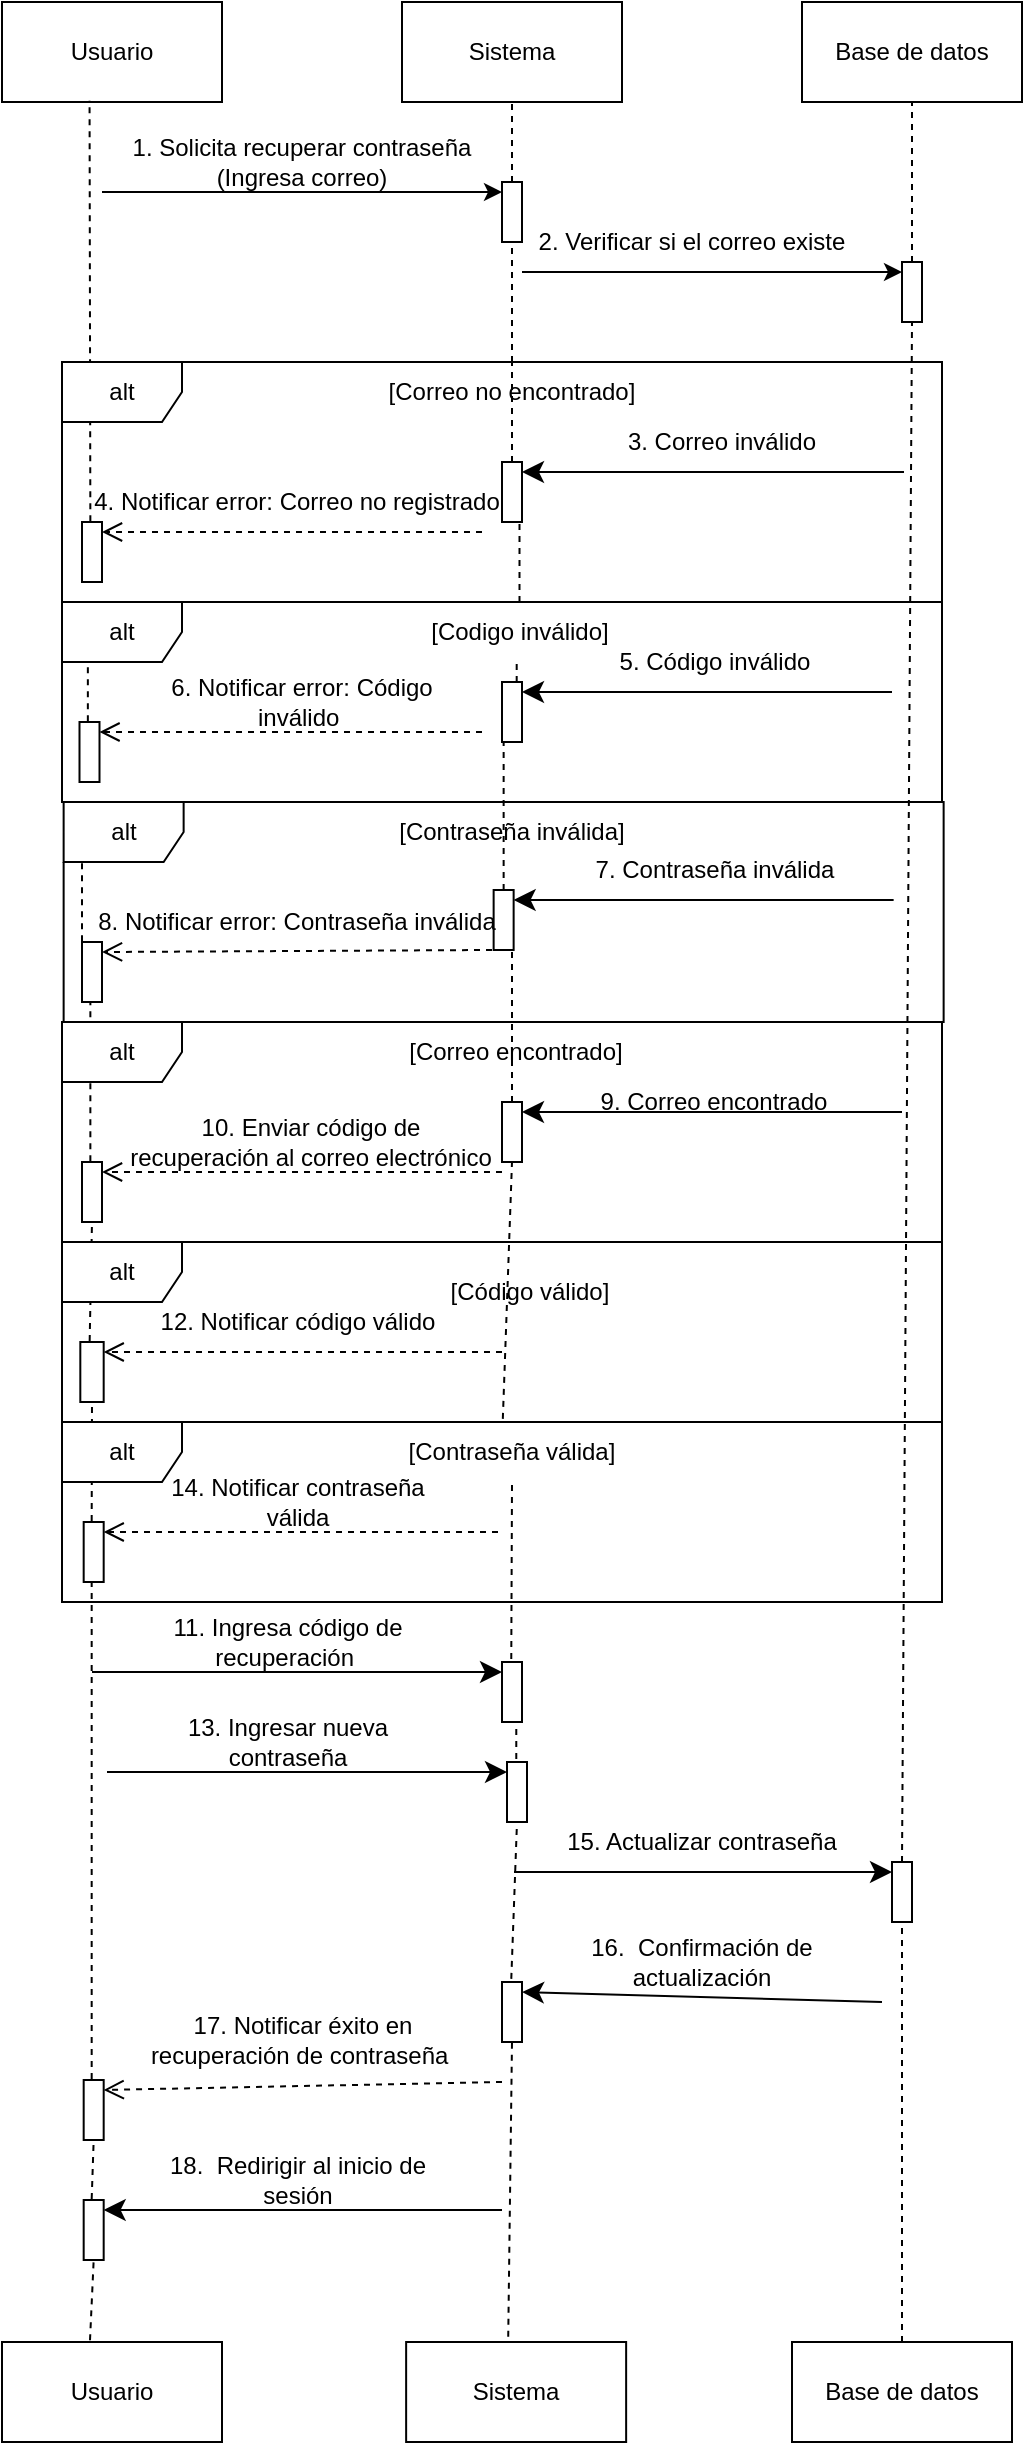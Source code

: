 <mxfile version="27.1.6">
  <diagram name="Página-1" id="OcRsBCyJ4RAOm9oBPGLt">
    <mxGraphModel grid="1" page="1" gridSize="10" guides="1" tooltips="1" connect="1" arrows="1" fold="1" pageScale="1" pageWidth="827" pageHeight="1169" math="0" shadow="0">
      <root>
        <mxCell id="0" />
        <mxCell id="1" parent="0" />
        <mxCell id="udAvds8ITWhMHK1Lh6hx-1" value="Usuario" style="html=1;whiteSpace=wrap;" vertex="1" parent="1">
          <mxGeometry x="40" y="40" width="110" height="50" as="geometry" />
        </mxCell>
        <mxCell id="udAvds8ITWhMHK1Lh6hx-2" value="Sistema&lt;span style=&quot;color: rgba(0, 0, 0, 0); font-family: monospace; font-size: 0px; text-align: start; text-wrap-mode: nowrap;&quot;&gt;%3CmxGraphModel%3E%3Croot%3E%3CmxCell%20id%3D%220%22%2F%3E%3CmxCell%20id%3D%221%22%20parent%3D%220%22%2F%3E%3CmxCell%20id%3D%222%22%20value%3D%22Usuario%22%20style%3D%22html%3D1%3BwhiteSpace%3Dwrap%3B%22%20vertex%3D%221%22%20parent%3D%221%22%3E%3CmxGeometry%20x%3D%2270%22%20y%3D%2240%22%20width%3D%22110%22%20height%3D%2250%22%20as%3D%22geometry%22%2F%3E%3C%2FmxCell%3E%3C%2Froot%3E%3C%2FmxGraphModel%3E&lt;/span&gt;" style="html=1;whiteSpace=wrap;" vertex="1" parent="1">
          <mxGeometry x="240" y="40" width="110" height="50" as="geometry" />
        </mxCell>
        <mxCell id="udAvds8ITWhMHK1Lh6hx-3" value="Base de datos" style="html=1;whiteSpace=wrap;" vertex="1" parent="1">
          <mxGeometry x="440" y="40" width="110" height="50" as="geometry" />
        </mxCell>
        <mxCell id="udAvds8ITWhMHK1Lh6hx-4" value="Usuario" style="html=1;whiteSpace=wrap;" vertex="1" parent="1">
          <mxGeometry x="40" y="1210" width="110" height="50" as="geometry" />
        </mxCell>
        <mxCell id="udAvds8ITWhMHK1Lh6hx-5" value="Sistema&lt;span style=&quot;color: rgba(0, 0, 0, 0); font-family: monospace; font-size: 0px; text-align: start; text-wrap-mode: nowrap;&quot;&gt;%3CmxGraphModel%3E%3Croot%3E%3CmxCell%20id%3D%220%22%2F%3E%3CmxCell%20id%3D%221%22%20parent%3D%220%22%2F%3E%3CmxCell%20id%3D%222%22%20value%3D%22Usuario%22%20style%3D%22html%3D1%3BwhiteSpace%3Dwrap%3B%22%20vertex%3D%221%22%20parent%3D%221%22%3E%3CmxGeometry%20x%3D%2270%22%20y%3D%2240%22%20width%3D%22110%22%20height%3D%2250%22%20as%3D%22geometry%22%2F%3E%3C%2FmxCell%3E%3C%2Froot%3E%3C%2FmxGraphModel%3E&lt;/span&gt;" style="html=1;whiteSpace=wrap;" vertex="1" parent="1">
          <mxGeometry x="242.07" y="1210" width="110" height="50" as="geometry" />
        </mxCell>
        <mxCell id="udAvds8ITWhMHK1Lh6hx-6" value="Base de datos" style="html=1;whiteSpace=wrap;" vertex="1" parent="1">
          <mxGeometry x="435" y="1210" width="110" height="50" as="geometry" />
        </mxCell>
        <mxCell id="udAvds8ITWhMHK1Lh6hx-7" value="" style="endArrow=none;dashed=1;html=1;rounded=0;entryX=0.398;entryY=0.987;entryDx=0;entryDy=0;exitX=0.418;exitY=-0.012;exitDx=0;exitDy=0;exitPerimeter=0;entryPerimeter=0;" edge="1" parent="1" source="udAvds8ITWhMHK1Lh6hx-20" target="udAvds8ITWhMHK1Lh6hx-1">
          <mxGeometry width="50" height="50" relative="1" as="geometry">
            <mxPoint x="94.53" y="299.97" as="sourcePoint" />
            <mxPoint x="90" y="90" as="targetPoint" />
          </mxGeometry>
        </mxCell>
        <mxCell id="udAvds8ITWhMHK1Lh6hx-8" value="" style="endArrow=none;dashed=1;html=1;rounded=0;entryX=0.5;entryY=1;entryDx=0;entryDy=0;exitX=0.5;exitY=0;exitDx=0;exitDy=0;" edge="1" parent="1" source="udAvds8ITWhMHK1Lh6hx-15" target="udAvds8ITWhMHK1Lh6hx-3">
          <mxGeometry width="50" height="50" relative="1" as="geometry">
            <mxPoint x="310" y="450" as="sourcePoint" />
            <mxPoint x="310" y="110" as="targetPoint" />
          </mxGeometry>
        </mxCell>
        <mxCell id="udAvds8ITWhMHK1Lh6hx-9" value="" style="endArrow=none;dashed=1;html=1;rounded=0;entryX=0.5;entryY=1;entryDx=0;entryDy=0;exitX=0.5;exitY=0;exitDx=0;exitDy=0;" edge="1" parent="1" source="udAvds8ITWhMHK1Lh6hx-11" target="udAvds8ITWhMHK1Lh6hx-2">
          <mxGeometry width="50" height="50" relative="1" as="geometry">
            <mxPoint x="270" y="320" as="sourcePoint" />
            <mxPoint x="320" y="270" as="targetPoint" />
          </mxGeometry>
        </mxCell>
        <mxCell id="udAvds8ITWhMHK1Lh6hx-10" value="" style="endArrow=none;dashed=1;html=1;rounded=0;entryX=0.5;entryY=1;entryDx=0;entryDy=0;exitX=0.5;exitY=0;exitDx=0;exitDy=0;" edge="1" parent="1" source="udAvds8ITWhMHK1Lh6hx-30" target="udAvds8ITWhMHK1Lh6hx-11">
          <mxGeometry width="50" height="50" relative="1" as="geometry">
            <mxPoint x="295.0" y="360" as="sourcePoint" />
            <mxPoint x="295" y="90" as="targetPoint" />
          </mxGeometry>
        </mxCell>
        <mxCell id="udAvds8ITWhMHK1Lh6hx-11" value="" style="html=1;points=[[0,0,0,0,5],[0,1,0,0,-5],[1,0,0,0,5],[1,1,0,0,-5]];perimeter=orthogonalPerimeter;outlineConnect=0;targetShapes=umlLifeline;portConstraint=eastwest;newEdgeStyle={&quot;curved&quot;:0,&quot;rounded&quot;:0};" vertex="1" parent="1">
          <mxGeometry x="290" y="130" width="10" height="30" as="geometry" />
        </mxCell>
        <mxCell id="udAvds8ITWhMHK1Lh6hx-12" value="" style="endArrow=classic;html=1;rounded=0;entryX=0;entryY=0;entryDx=0;entryDy=5;entryPerimeter=0;" edge="1" parent="1" target="udAvds8ITWhMHK1Lh6hx-11">
          <mxGeometry width="50" height="50" relative="1" as="geometry">
            <mxPoint x="90" y="135" as="sourcePoint" />
            <mxPoint x="200" y="110" as="targetPoint" />
          </mxGeometry>
        </mxCell>
        <mxCell id="udAvds8ITWhMHK1Lh6hx-13" value="1. Solicita recuperar contraseña (Ingresa correo)" style="text;html=1;align=center;verticalAlign=middle;whiteSpace=wrap;rounded=0;" vertex="1" parent="1">
          <mxGeometry x="90" y="110" width="200" height="20" as="geometry" />
        </mxCell>
        <mxCell id="udAvds8ITWhMHK1Lh6hx-14" value="" style="endArrow=none;dashed=1;html=1;rounded=0;exitX=0.5;exitY=0;exitDx=0;exitDy=0;" edge="1" parent="1" source="udAvds8ITWhMHK1Lh6hx-40">
          <mxGeometry width="50" height="50" relative="1" as="geometry">
            <mxPoint x="490" y="630" as="sourcePoint" />
            <mxPoint x="495" y="200" as="targetPoint" />
          </mxGeometry>
        </mxCell>
        <mxCell id="udAvds8ITWhMHK1Lh6hx-15" value="" style="html=1;points=[[0,0,0,0,5],[0,1,0,0,-5],[1,0,0,0,5],[1,1,0,0,-5]];perimeter=orthogonalPerimeter;outlineConnect=0;targetShapes=umlLifeline;portConstraint=eastwest;newEdgeStyle={&quot;curved&quot;:0,&quot;rounded&quot;:0};" vertex="1" parent="1">
          <mxGeometry x="490" y="170" width="10" height="30" as="geometry" />
        </mxCell>
        <mxCell id="udAvds8ITWhMHK1Lh6hx-16" value="" style="endArrow=classic;html=1;rounded=0;entryX=0;entryY=0;entryDx=0;entryDy=5;entryPerimeter=0;" edge="1" parent="1" target="udAvds8ITWhMHK1Lh6hx-15">
          <mxGeometry width="50" height="50" relative="1" as="geometry">
            <mxPoint x="300" y="175" as="sourcePoint" />
            <mxPoint x="440" y="130" as="targetPoint" />
          </mxGeometry>
        </mxCell>
        <mxCell id="udAvds8ITWhMHK1Lh6hx-17" value="2. Verificar si el correo existe" style="text;html=1;align=center;verticalAlign=middle;whiteSpace=wrap;rounded=0;" vertex="1" parent="1">
          <mxGeometry x="300" y="150" width="170" height="20" as="geometry" />
        </mxCell>
        <mxCell id="udAvds8ITWhMHK1Lh6hx-18" value="alt" style="shape=umlFrame;whiteSpace=wrap;html=1;pointerEvents=0;" vertex="1" parent="1">
          <mxGeometry x="70" y="220" width="440" height="120" as="geometry" />
        </mxCell>
        <mxCell id="udAvds8ITWhMHK1Lh6hx-19" value="4. Notificar error: Correo no registrado" style="text;html=1;align=center;verticalAlign=middle;whiteSpace=wrap;rounded=0;" vertex="1" parent="1">
          <mxGeometry x="85" y="280" width="205" height="20" as="geometry" />
        </mxCell>
        <mxCell id="udAvds8ITWhMHK1Lh6hx-20" value="" style="html=1;points=[[0,0,0,0,5],[0,1,0,0,-5],[1,0,0,0,5],[1,1,0,0,-5]];perimeter=orthogonalPerimeter;outlineConnect=0;targetShapes=umlLifeline;portConstraint=eastwest;newEdgeStyle={&quot;curved&quot;:0,&quot;rounded&quot;:0};" vertex="1" parent="1">
          <mxGeometry x="80" y="300" width="10" height="30" as="geometry" />
        </mxCell>
        <mxCell id="udAvds8ITWhMHK1Lh6hx-21" value="" style="endArrow=classic;html=1;rounded=0;fontSize=12;startSize=8;endSize=8;curved=1;entryX=1;entryY=0;entryDx=0;entryDy=5;entryPerimeter=0;" edge="1" parent="1" target="udAvds8ITWhMHK1Lh6hx-29">
          <mxGeometry width="50" height="50" relative="1" as="geometry">
            <mxPoint x="490" y="595" as="sourcePoint" />
            <mxPoint x="300" y="574" as="targetPoint" />
          </mxGeometry>
        </mxCell>
        <mxCell id="udAvds8ITWhMHK1Lh6hx-23" value="9. Correo encontrado" style="text;html=1;align=center;verticalAlign=middle;whiteSpace=wrap;rounded=0;" vertex="1" parent="1">
          <mxGeometry x="321.25" y="580" width="150" height="20" as="geometry" />
        </mxCell>
        <mxCell id="udAvds8ITWhMHK1Lh6hx-24" value="" style="endArrow=none;dashed=1;html=1;rounded=0;entryX=0.5;entryY=1;entryDx=0;entryDy=0;exitX=0.4;exitY=-0.017;exitDx=0;exitDy=0;exitPerimeter=0;" edge="1" parent="1" source="udAvds8ITWhMHK1Lh6hx-52" target="udAvds8ITWhMHK1Lh6hx-25">
          <mxGeometry width="50" height="50" relative="1" as="geometry">
            <mxPoint x="77.25" y="1075.54" as="sourcePoint" />
            <mxPoint x="76.25" y="856.54" as="targetPoint" />
          </mxGeometry>
        </mxCell>
        <mxCell id="udAvds8ITWhMHK1Lh6hx-25" value="" style="html=1;points=[[0,0,0,0,5],[0,1,0,0,-5],[1,0,0,0,5],[1,1,0,0,-5]];perimeter=orthogonalPerimeter;outlineConnect=0;targetShapes=umlLifeline;portConstraint=eastwest;newEdgeStyle={&quot;curved&quot;:0,&quot;rounded&quot;:0};" vertex="1" parent="1">
          <mxGeometry x="80" y="620" width="10" height="30" as="geometry" />
        </mxCell>
        <mxCell id="udAvds8ITWhMHK1Lh6hx-26" value="" style="endArrow=none;dashed=1;html=1;rounded=0;exitX=0.5;exitY=0;exitDx=0;exitDy=0;entryX=0.5;entryY=0;entryDx=0;entryDy=0;" edge="1" parent="1" source="udAvds8ITWhMHK1Lh6hx-58" target="udAvds8ITWhMHK1Lh6hx-30">
          <mxGeometry width="50" height="50" relative="1" as="geometry">
            <mxPoint x="291.25" y="657" as="sourcePoint" />
            <mxPoint x="290" y="310" as="targetPoint" />
            <Array as="points" />
          </mxGeometry>
        </mxCell>
        <mxCell id="udAvds8ITWhMHK1Lh6hx-27" value="" style="endArrow=none;dashed=1;html=1;rounded=0;exitX=0.418;exitY=-0.012;exitDx=0;exitDy=0;exitPerimeter=0;" edge="1" parent="1" source="udAvds8ITWhMHK1Lh6hx-64">
          <mxGeometry width="50" height="50" relative="1" as="geometry">
            <mxPoint x="85.25" y="700" as="sourcePoint" />
            <mxPoint x="82.93" y="360" as="targetPoint" />
          </mxGeometry>
        </mxCell>
        <mxCell id="udAvds8ITWhMHK1Lh6hx-28" value="" style="endArrow=none;dashed=1;html=1;rounded=0;entryX=0.5;entryY=1;entryDx=0;entryDy=0;exitX=0.464;exitY=-0.052;exitDx=0;exitDy=0;exitPerimeter=0;" edge="1" parent="1" source="udAvds8ITWhMHK1Lh6hx-87" target="udAvds8ITWhMHK1Lh6hx-29">
          <mxGeometry width="50" height="50" relative="1" as="geometry">
            <mxPoint x="296.25" y="1077" as="sourcePoint" />
            <mxPoint x="296.25" y="810" as="targetPoint" />
          </mxGeometry>
        </mxCell>
        <mxCell id="udAvds8ITWhMHK1Lh6hx-29" value="" style="html=1;points=[[0,0,0,0,5],[0,1,0,0,-5],[1,0,0,0,5],[1,1,0,0,-5]];perimeter=orthogonalPerimeter;outlineConnect=0;targetShapes=umlLifeline;portConstraint=eastwest;newEdgeStyle={&quot;curved&quot;:0,&quot;rounded&quot;:0};" vertex="1" parent="1">
          <mxGeometry x="290" y="590" width="10" height="30" as="geometry" />
        </mxCell>
        <mxCell id="udAvds8ITWhMHK1Lh6hx-30" value="[Correo no encontrado]" style="text;html=1;align=center;verticalAlign=middle;whiteSpace=wrap;rounded=0;" vertex="1" parent="1">
          <mxGeometry x="231.25" y="220" width="127.5" height="30" as="geometry" />
        </mxCell>
        <mxCell id="udAvds8ITWhMHK1Lh6hx-31" value="10. Enviar código de recuperación al correo electrónico" style="text;html=1;align=center;verticalAlign=middle;whiteSpace=wrap;rounded=0;" vertex="1" parent="1">
          <mxGeometry x="102.5" y="600" width="182.5" height="20" as="geometry" />
        </mxCell>
        <mxCell id="udAvds8ITWhMHK1Lh6hx-32" value="" style="endArrow=none;dashed=1;html=1;rounded=0;exitX=0.464;exitY=-0.052;exitDx=0;exitDy=0;exitPerimeter=0;" edge="1" parent="1" source="udAvds8ITWhMHK1Lh6hx-38" target="udAvds8ITWhMHK1Lh6hx-33">
          <mxGeometry width="50" height="50" relative="1" as="geometry">
            <mxPoint x="298.5" y="1147" as="sourcePoint" />
            <mxPoint x="297.5" y="970" as="targetPoint" />
          </mxGeometry>
        </mxCell>
        <mxCell id="udAvds8ITWhMHK1Lh6hx-33" value="" style="html=1;points=[[0,0,0,0,5],[0,1,0,0,-5],[1,0,0,0,5],[1,1,0,0,-5]];perimeter=orthogonalPerimeter;outlineConnect=0;targetShapes=umlLifeline;portConstraint=eastwest;newEdgeStyle={&quot;curved&quot;:0,&quot;rounded&quot;:0};" vertex="1" parent="1">
          <mxGeometry x="290" y="870" width="10" height="30" as="geometry" />
        </mxCell>
        <mxCell id="udAvds8ITWhMHK1Lh6hx-34" value="" style="endArrow=classic;html=1;rounded=0;fontSize=12;startSize=8;endSize=8;curved=1;entryX=0;entryY=0;entryDx=0;entryDy=5;entryPerimeter=0;" edge="1" parent="1" target="udAvds8ITWhMHK1Lh6hx-33">
          <mxGeometry width="50" height="50" relative="1" as="geometry">
            <mxPoint x="85" y="875" as="sourcePoint" />
            <mxPoint x="85" y="880" as="targetPoint" />
          </mxGeometry>
        </mxCell>
        <mxCell id="udAvds8ITWhMHK1Lh6hx-35" value="11. Ingresa código de recuperación&amp;nbsp;" style="text;html=1;align=center;verticalAlign=middle;whiteSpace=wrap;rounded=0;" vertex="1" parent="1">
          <mxGeometry x="107.5" y="850" width="150" height="20" as="geometry" />
        </mxCell>
        <mxCell id="udAvds8ITWhMHK1Lh6hx-36" value="13. Ingresar nueva contraseña" style="text;html=1;align=center;verticalAlign=middle;whiteSpace=wrap;rounded=0;" vertex="1" parent="1">
          <mxGeometry x="107.5" y="900" width="150" height="20" as="geometry" />
        </mxCell>
        <mxCell id="udAvds8ITWhMHK1Lh6hx-37" value="" style="endArrow=none;dashed=1;html=1;rounded=0;entryX=0.5;entryY=1;entryDx=0;entryDy=0;exitX=0.464;exitY=-0.052;exitDx=0;exitDy=0;exitPerimeter=0;" edge="1" parent="1" source="udAvds8ITWhMHK1Lh6hx-44" target="udAvds8ITWhMHK1Lh6hx-38">
          <mxGeometry width="50" height="50" relative="1" as="geometry">
            <mxPoint x="296" y="1217" as="sourcePoint" />
            <mxPoint x="295" y="1040" as="targetPoint" />
          </mxGeometry>
        </mxCell>
        <mxCell id="udAvds8ITWhMHK1Lh6hx-38" value="" style="html=1;points=[[0,0,0,0,5],[0,1,0,0,-5],[1,0,0,0,5],[1,1,0,0,-5]];perimeter=orthogonalPerimeter;outlineConnect=0;targetShapes=umlLifeline;portConstraint=eastwest;newEdgeStyle={&quot;curved&quot;:0,&quot;rounded&quot;:0};" vertex="1" parent="1">
          <mxGeometry x="292.5" y="920" width="10" height="30" as="geometry" />
        </mxCell>
        <mxCell id="udAvds8ITWhMHK1Lh6hx-39" value="" style="endArrow=none;dashed=1;html=1;rounded=0;exitX=0.5;exitY=0;exitDx=0;exitDy=0;" edge="1" parent="1" source="udAvds8ITWhMHK1Lh6hx-6" target="udAvds8ITWhMHK1Lh6hx-40">
          <mxGeometry width="50" height="50" relative="1" as="geometry">
            <mxPoint x="490" y="1160" as="sourcePoint" />
            <mxPoint x="490" y="690" as="targetPoint" />
          </mxGeometry>
        </mxCell>
        <mxCell id="udAvds8ITWhMHK1Lh6hx-40" value="" style="html=1;points=[[0,0,0,0,5],[0,1,0,0,-5],[1,0,0,0,5],[1,1,0,0,-5]];perimeter=orthogonalPerimeter;outlineConnect=0;targetShapes=umlLifeline;portConstraint=eastwest;newEdgeStyle={&quot;curved&quot;:0,&quot;rounded&quot;:0};" vertex="1" parent="1">
          <mxGeometry x="485" y="970" width="10" height="30" as="geometry" />
        </mxCell>
        <mxCell id="udAvds8ITWhMHK1Lh6hx-41" value="" style="endArrow=classic;html=1;rounded=0;fontSize=12;startSize=8;endSize=8;curved=1;entryX=0;entryY=0;entryDx=0;entryDy=5;entryPerimeter=0;" edge="1" parent="1" target="udAvds8ITWhMHK1Lh6hx-40">
          <mxGeometry width="50" height="50" relative="1" as="geometry">
            <mxPoint x="296" y="975" as="sourcePoint" />
            <mxPoint x="485" y="990" as="targetPoint" />
          </mxGeometry>
        </mxCell>
        <mxCell id="udAvds8ITWhMHK1Lh6hx-42" value="15. Actualizar contraseña" style="text;html=1;align=center;verticalAlign=middle;whiteSpace=wrap;rounded=0;" vertex="1" parent="1">
          <mxGeometry x="315" y="950" width="150" height="20" as="geometry" />
        </mxCell>
        <mxCell id="udAvds8ITWhMHK1Lh6hx-43" value="" style="endArrow=none;dashed=1;html=1;rounded=0;entryX=0.5;entryY=1;entryDx=0;entryDy=0;exitX=0.464;exitY=-0.052;exitDx=0;exitDy=0;exitPerimeter=0;" edge="1" parent="1" source="udAvds8ITWhMHK1Lh6hx-5" target="udAvds8ITWhMHK1Lh6hx-44">
          <mxGeometry width="50" height="50" relative="1" as="geometry">
            <mxPoint x="291" y="1157" as="sourcePoint" />
            <mxPoint x="290" y="1030" as="targetPoint" />
          </mxGeometry>
        </mxCell>
        <mxCell id="udAvds8ITWhMHK1Lh6hx-44" value="" style="html=1;points=[[0,0,0,0,5],[0,1,0,0,-5],[1,0,0,0,5],[1,1,0,0,-5]];perimeter=orthogonalPerimeter;outlineConnect=0;targetShapes=umlLifeline;portConstraint=eastwest;newEdgeStyle={&quot;curved&quot;:0,&quot;rounded&quot;:0};" vertex="1" parent="1">
          <mxGeometry x="290" y="1030" width="10" height="30" as="geometry" />
        </mxCell>
        <mxCell id="udAvds8ITWhMHK1Lh6hx-45" value="" style="endArrow=classic;html=1;rounded=0;fontSize=12;startSize=8;endSize=8;entryX=1;entryY=0;entryDx=0;entryDy=5;entryPerimeter=0;" edge="1" parent="1" target="udAvds8ITWhMHK1Lh6hx-44">
          <mxGeometry width="50" height="50" relative="1" as="geometry">
            <mxPoint x="480" y="1040" as="sourcePoint" />
            <mxPoint x="300" y="1040" as="targetPoint" />
          </mxGeometry>
        </mxCell>
        <mxCell id="udAvds8ITWhMHK1Lh6hx-46" value="16.&amp;nbsp; Confirmación de actualización" style="text;html=1;align=center;verticalAlign=middle;whiteSpace=wrap;rounded=0;" vertex="1" parent="1">
          <mxGeometry x="315" y="1010" width="150" height="20" as="geometry" />
        </mxCell>
        <mxCell id="udAvds8ITWhMHK1Lh6hx-47" value="" style="endArrow=none;dashed=1;html=1;rounded=0;entryX=0.5;entryY=1;entryDx=0;entryDy=0;exitX=0.4;exitY=-0.017;exitDx=0;exitDy=0;exitPerimeter=0;" edge="1" parent="1" source="udAvds8ITWhMHK1Lh6hx-90" target="udAvds8ITWhMHK1Lh6hx-48">
          <mxGeometry width="50" height="50" relative="1" as="geometry">
            <mxPoint x="82" y="1228" as="sourcePoint" />
            <mxPoint x="80" y="969" as="targetPoint" />
          </mxGeometry>
        </mxCell>
        <mxCell id="udAvds8ITWhMHK1Lh6hx-48" value="" style="html=1;points=[[0,0,0,0,5],[0,1,0,0,-5],[1,0,0,0,5],[1,1,0,0,-5]];perimeter=orthogonalPerimeter;outlineConnect=0;targetShapes=umlLifeline;portConstraint=eastwest;newEdgeStyle={&quot;curved&quot;:0,&quot;rounded&quot;:0};" vertex="1" parent="1">
          <mxGeometry x="80.84" y="1079" width="10" height="30" as="geometry" />
        </mxCell>
        <mxCell id="udAvds8ITWhMHK1Lh6hx-49" value="17. Notificar éxito en recuperación de contraseña&amp;nbsp;" style="text;html=1;align=center;verticalAlign=middle;whiteSpace=wrap;rounded=0;" vertex="1" parent="1">
          <mxGeometry x="107.5" y="1049" width="165" height="20" as="geometry" />
        </mxCell>
        <mxCell id="udAvds8ITWhMHK1Lh6hx-50" value="12. Notificar código válido" style="text;html=1;align=center;verticalAlign=middle;whiteSpace=wrap;rounded=0;" vertex="1" parent="1">
          <mxGeometry x="113.32" y="690" width="150" height="20" as="geometry" />
        </mxCell>
        <mxCell id="udAvds8ITWhMHK1Lh6hx-51" value="" style="endArrow=none;dashed=1;html=1;rounded=0;entryX=0.5;entryY=1;entryDx=0;entryDy=0;exitX=0.4;exitY=-0.017;exitDx=0;exitDy=0;exitPerimeter=0;" edge="1" parent="1" source="udAvds8ITWhMHK1Lh6hx-55" target="udAvds8ITWhMHK1Lh6hx-52">
          <mxGeometry width="50" height="50" relative="1" as="geometry">
            <mxPoint x="77.32" y="1129" as="sourcePoint" />
            <mxPoint x="78.32" y="830" as="targetPoint" />
            <Array as="points" />
          </mxGeometry>
        </mxCell>
        <mxCell id="udAvds8ITWhMHK1Lh6hx-52" value="" style="html=1;points=[[0,0,0,0,5],[0,1,0,0,-5],[1,0,0,0,5],[1,1,0,0,-5]];perimeter=orthogonalPerimeter;outlineConnect=0;targetShapes=umlLifeline;portConstraint=eastwest;newEdgeStyle={&quot;curved&quot;:0,&quot;rounded&quot;:0};" vertex="1" parent="1">
          <mxGeometry x="79.16" y="710" width="11.68" height="30" as="geometry" />
        </mxCell>
        <mxCell id="udAvds8ITWhMHK1Lh6hx-53" value="" style="endArrow=classic;html=1;rounded=0;fontSize=12;startSize=8;endSize=8;curved=1;entryX=0;entryY=0;entryDx=0;entryDy=5;entryPerimeter=0;" edge="1" parent="1" target="udAvds8ITWhMHK1Lh6hx-38">
          <mxGeometry width="50" height="50" relative="1" as="geometry">
            <mxPoint x="92.5" y="925" as="sourcePoint" />
            <mxPoint x="82.5" y="930" as="targetPoint" />
          </mxGeometry>
        </mxCell>
        <mxCell id="udAvds8ITWhMHK1Lh6hx-54" value="" style="endArrow=none;dashed=1;html=1;rounded=0;exitX=0.4;exitY=-0.017;exitDx=0;exitDy=0;exitPerimeter=0;" edge="1" parent="1" source="udAvds8ITWhMHK1Lh6hx-48" target="udAvds8ITWhMHK1Lh6hx-55">
          <mxGeometry width="50" height="50" relative="1" as="geometry">
            <mxPoint x="77.32" y="1189" as="sourcePoint" />
            <mxPoint x="85.84" y="870" as="targetPoint" />
            <Array as="points" />
          </mxGeometry>
        </mxCell>
        <mxCell id="udAvds8ITWhMHK1Lh6hx-55" value="" style="html=1;points=[[0,0,0,0,5],[0,1,0,0,-5],[1,0,0,0,5],[1,1,0,0,-5]];perimeter=orthogonalPerimeter;outlineConnect=0;targetShapes=umlLifeline;portConstraint=eastwest;newEdgeStyle={&quot;curved&quot;:0,&quot;rounded&quot;:0};" vertex="1" parent="1">
          <mxGeometry x="80.84" y="800" width="10" height="30" as="geometry" />
        </mxCell>
        <mxCell id="udAvds8ITWhMHK1Lh6hx-56" value="14. Notificar contraseña válida" style="text;html=1;align=center;verticalAlign=middle;whiteSpace=wrap;rounded=0;" vertex="1" parent="1">
          <mxGeometry x="113.32" y="780" width="150" height="20" as="geometry" />
        </mxCell>
        <mxCell id="udAvds8ITWhMHK1Lh6hx-57" value="5. Código inválido" style="text;html=1;align=center;verticalAlign=middle;whiteSpace=wrap;rounded=0;" vertex="1" parent="1">
          <mxGeometry x="293.75" y="360" width="205" height="20" as="geometry" />
        </mxCell>
        <mxCell id="udAvds8ITWhMHK1Lh6hx-58" value="" style="html=1;points=[[0,0,0,0,5],[0,1,0,0,-5],[1,0,0,0,5],[1,1,0,0,-5]];perimeter=orthogonalPerimeter;outlineConnect=0;targetShapes=umlLifeline;portConstraint=eastwest;newEdgeStyle={&quot;curved&quot;:0,&quot;rounded&quot;:0};" vertex="1" parent="1">
          <mxGeometry x="290" y="270" width="10" height="30" as="geometry" />
        </mxCell>
        <mxCell id="udAvds8ITWhMHK1Lh6hx-59" value="" style="html=1;points=[[0,0,0,0,5],[0,1,0,0,-5],[1,0,0,0,5],[1,1,0,0,-5]];perimeter=orthogonalPerimeter;outlineConnect=0;targetShapes=umlLifeline;portConstraint=eastwest;newEdgeStyle={&quot;curved&quot;:0,&quot;rounded&quot;:0};" vertex="1" parent="1">
          <mxGeometry x="290" y="380" width="10" height="30" as="geometry" />
        </mxCell>
        <mxCell id="udAvds8ITWhMHK1Lh6hx-60" style="edgeStyle=none;curved=0;rounded=0;orthogonalLoop=1;jettySize=auto;html=1;exitX=0;exitY=1;exitDx=0;exitDy=-5;exitPerimeter=0;fontSize=12;startSize=8;endSize=8;" edge="1" parent="1" source="udAvds8ITWhMHK1Lh6hx-59" target="udAvds8ITWhMHK1Lh6hx-59">
          <mxGeometry relative="1" as="geometry" />
        </mxCell>
        <mxCell id="udAvds8ITWhMHK1Lh6hx-61" value="" style="endArrow=none;dashed=1;html=1;rounded=0;" edge="1" parent="1" source="udAvds8ITWhMHK1Lh6hx-66" target="udAvds8ITWhMHK1Lh6hx-58">
          <mxGeometry width="50" height="50" relative="1" as="geometry">
            <mxPoint x="270" y="330" as="sourcePoint" />
            <mxPoint x="270" y="280" as="targetPoint" />
            <Array as="points" />
          </mxGeometry>
        </mxCell>
        <mxCell id="udAvds8ITWhMHK1Lh6hx-62" value="" style="endArrow=none;dashed=1;html=1;rounded=0;" edge="1" parent="1" source="udAvds8ITWhMHK1Lh6hx-69" target="udAvds8ITWhMHK1Lh6hx-59">
          <mxGeometry width="50" height="50" relative="1" as="geometry">
            <mxPoint x="290" y="440" as="sourcePoint" />
            <mxPoint x="290" y="390" as="targetPoint" />
            <Array as="points" />
          </mxGeometry>
        </mxCell>
        <mxCell id="udAvds8ITWhMHK1Lh6hx-63" value="" style="endArrow=none;dashed=1;html=1;rounded=0;exitX=0.418;exitY=-0.012;exitDx=0;exitDy=0;exitPerimeter=0;" edge="1" parent="1">
          <mxGeometry width="50" height="50" relative="1" as="geometry">
            <mxPoint x="80.0" y="533.64" as="sourcePoint" />
            <mxPoint x="80.0" y="454" as="targetPoint" />
          </mxGeometry>
        </mxCell>
        <mxCell id="udAvds8ITWhMHK1Lh6hx-64" value="" style="html=1;points=[[0,0,0,0,5],[0,1,0,0,-5],[1,0,0,0,5],[1,1,0,0,-5]];perimeter=orthogonalPerimeter;outlineConnect=0;targetShapes=umlLifeline;portConstraint=eastwest;newEdgeStyle={&quot;curved&quot;:0,&quot;rounded&quot;:0};" vertex="1" parent="1">
          <mxGeometry x="78.75" y="400" width="10" height="30" as="geometry" />
        </mxCell>
        <mxCell id="udAvds8ITWhMHK1Lh6hx-65" value="6. Notificar error: Código inválido&amp;nbsp;" style="text;html=1;align=center;verticalAlign=middle;whiteSpace=wrap;rounded=0;" vertex="1" parent="1">
          <mxGeometry x="103.13" y="380" width="173.75" height="20" as="geometry" />
        </mxCell>
        <mxCell id="udAvds8ITWhMHK1Lh6hx-67" value="[Contraseña inválida]" style="text;html=1;align=center;verticalAlign=middle;whiteSpace=wrap;rounded=0;" vertex="1" parent="1">
          <mxGeometry x="231.25" y="440" width="127.5" height="30" as="geometry" />
        </mxCell>
        <mxCell id="udAvds8ITWhMHK1Lh6hx-68" value="" style="endArrow=none;dashed=1;html=1;rounded=0;" edge="1" parent="1" source="udAvds8ITWhMHK1Lh6hx-29" target="udAvds8ITWhMHK1Lh6hx-69">
          <mxGeometry width="50" height="50" relative="1" as="geometry">
            <mxPoint x="295" y="560" as="sourcePoint" />
            <mxPoint x="295" y="410" as="targetPoint" />
            <Array as="points" />
          </mxGeometry>
        </mxCell>
        <mxCell id="udAvds8ITWhMHK1Lh6hx-69" value="" style="html=1;points=[[0,0,0,0,5],[0,1,0,0,-5],[1,0,0,0,5],[1,1,0,0,-5]];perimeter=orthogonalPerimeter;outlineConnect=0;targetShapes=umlLifeline;portConstraint=eastwest;newEdgeStyle={&quot;curved&quot;:0,&quot;rounded&quot;:0};" vertex="1" parent="1">
          <mxGeometry x="285.82" y="484" width="10" height="30" as="geometry" />
        </mxCell>
        <mxCell id="udAvds8ITWhMHK1Lh6hx-70" value="7. Contraseña inválida" style="text;html=1;align=center;verticalAlign=middle;whiteSpace=wrap;rounded=0;" vertex="1" parent="1">
          <mxGeometry x="293.75" y="464" width="205" height="20" as="geometry" />
        </mxCell>
        <mxCell id="udAvds8ITWhMHK1Lh6hx-71" value="" style="endArrow=none;dashed=1;html=1;rounded=0;exitX=0.418;exitY=-0.012;exitDx=0;exitDy=0;exitPerimeter=0;" edge="1" parent="1" source="udAvds8ITWhMHK1Lh6hx-25" target="udAvds8ITWhMHK1Lh6hx-72">
          <mxGeometry width="50" height="50" relative="1" as="geometry">
            <mxPoint x="88" y="640" as="sourcePoint" />
            <mxPoint x="88" y="430" as="targetPoint" />
          </mxGeometry>
        </mxCell>
        <mxCell id="udAvds8ITWhMHK1Lh6hx-72" value="" style="html=1;points=[[0,0,0,0,5],[0,1,0,0,-5],[1,0,0,0,5],[1,1,0,0,-5]];perimeter=orthogonalPerimeter;outlineConnect=0;targetShapes=umlLifeline;portConstraint=eastwest;newEdgeStyle={&quot;curved&quot;:0,&quot;rounded&quot;:0};" vertex="1" parent="1">
          <mxGeometry x="80" y="510" width="10" height="30" as="geometry" />
        </mxCell>
        <mxCell id="udAvds8ITWhMHK1Lh6hx-73" value="8. Notificar error: Contraseña inválida" style="text;html=1;align=center;verticalAlign=middle;whiteSpace=wrap;rounded=0;" vertex="1" parent="1">
          <mxGeometry x="85.0" y="490" width="205" height="20" as="geometry" />
        </mxCell>
        <mxCell id="udAvds8ITWhMHK1Lh6hx-74" value="[Correo encontrado]" style="text;html=1;align=center;verticalAlign=middle;whiteSpace=wrap;rounded=0;" vertex="1" parent="1">
          <mxGeometry x="233.32" y="550" width="127.5" height="30" as="geometry" />
        </mxCell>
        <mxCell id="udAvds8ITWhMHK1Lh6hx-75" value="3. Correo inválido" style="text;html=1;align=center;verticalAlign=middle;whiteSpace=wrap;rounded=0;" vertex="1" parent="1">
          <mxGeometry x="315" y="250" width="170" height="20" as="geometry" />
        </mxCell>
        <mxCell id="udAvds8ITWhMHK1Lh6hx-76" value="" style="html=1;verticalAlign=bottom;endArrow=open;dashed=1;endSize=8;curved=0;rounded=0;fontSize=12;entryX=1;entryY=0;entryDx=0;entryDy=5;entryPerimeter=0;align=left;" edge="1" parent="1" target="udAvds8ITWhMHK1Lh6hx-20">
          <mxGeometry x="0.053" relative="1" as="geometry">
            <mxPoint x="280" y="305" as="sourcePoint" />
            <mxPoint x="95" y="310" as="targetPoint" />
            <mxPoint as="offset" />
          </mxGeometry>
        </mxCell>
        <mxCell id="udAvds8ITWhMHK1Lh6hx-77" value="" style="html=1;verticalAlign=bottom;endArrow=open;dashed=1;endSize=8;curved=0;rounded=0;fontSize=12;entryX=1;entryY=0;entryDx=0;entryDy=5;entryPerimeter=0;align=left;" edge="1" parent="1" target="udAvds8ITWhMHK1Lh6hx-64">
          <mxGeometry x="0.053" relative="1" as="geometry">
            <mxPoint x="280" y="405" as="sourcePoint" />
            <mxPoint x="94.5" y="410" as="targetPoint" />
            <mxPoint as="offset" />
          </mxGeometry>
        </mxCell>
        <mxCell id="udAvds8ITWhMHK1Lh6hx-78" value="" style="html=1;verticalAlign=bottom;endArrow=open;dashed=1;endSize=8;curved=0;rounded=0;fontSize=12;align=left;entryX=1;entryY=0;entryDx=0;entryDy=5;entryPerimeter=0;" edge="1" parent="1" target="udAvds8ITWhMHK1Lh6hx-72">
          <mxGeometry x="0.053" relative="1" as="geometry">
            <mxPoint x="285" y="514" as="sourcePoint" />
            <mxPoint x="85" y="514" as="targetPoint" />
            <mxPoint as="offset" />
          </mxGeometry>
        </mxCell>
        <mxCell id="udAvds8ITWhMHK1Lh6hx-79" value="" style="endArrow=classic;html=1;rounded=0;fontSize=12;startSize=8;endSize=8;curved=1;entryX=1;entryY=0;entryDx=0;entryDy=5;entryPerimeter=0;" edge="1" parent="1" target="udAvds8ITWhMHK1Lh6hx-69">
          <mxGeometry width="50" height="50" relative="1" as="geometry">
            <mxPoint x="485.82" y="489" as="sourcePoint" />
            <mxPoint x="294.57" y="494" as="targetPoint" />
          </mxGeometry>
        </mxCell>
        <mxCell id="udAvds8ITWhMHK1Lh6hx-80" value="" style="endArrow=classic;html=1;rounded=0;fontSize=12;startSize=8;endSize=8;curved=1;entryX=1;entryY=0;entryDx=0;entryDy=5;entryPerimeter=0;" edge="1" parent="1" target="udAvds8ITWhMHK1Lh6hx-59">
          <mxGeometry width="50" height="50" relative="1" as="geometry">
            <mxPoint x="485" y="385" as="sourcePoint" />
            <mxPoint x="360" y="410" as="targetPoint" />
          </mxGeometry>
        </mxCell>
        <mxCell id="udAvds8ITWhMHK1Lh6hx-81" value="" style="endArrow=classic;html=1;rounded=0;fontSize=12;startSize=8;endSize=8;curved=1;entryX=1;entryY=0;entryDx=0;entryDy=5;entryPerimeter=0;" edge="1" parent="1" target="udAvds8ITWhMHK1Lh6hx-58">
          <mxGeometry width="50" height="50" relative="1" as="geometry">
            <mxPoint x="491" y="275" as="sourcePoint" />
            <mxPoint x="301.25" y="280" as="targetPoint" />
          </mxGeometry>
        </mxCell>
        <mxCell id="udAvds8ITWhMHK1Lh6hx-82" style="edgeStyle=none;curved=0;rounded=0;orthogonalLoop=1;jettySize=auto;html=1;exitX=0;exitY=0;exitDx=0;exitDy=5;exitPerimeter=0;fontSize=12;startSize=8;endSize=8;" edge="1" parent="1" source="udAvds8ITWhMHK1Lh6hx-25" target="udAvds8ITWhMHK1Lh6hx-25">
          <mxGeometry relative="1" as="geometry" />
        </mxCell>
        <mxCell id="udAvds8ITWhMHK1Lh6hx-83" value="" style="html=1;verticalAlign=bottom;endArrow=open;dashed=1;endSize=8;curved=0;rounded=0;fontSize=12;align=left;entryX=1;entryY=0;entryDx=0;entryDy=5;entryPerimeter=0;" edge="1" parent="1" target="udAvds8ITWhMHK1Lh6hx-25">
          <mxGeometry x="0.053" relative="1" as="geometry">
            <mxPoint x="290" y="625" as="sourcePoint" />
            <mxPoint x="93.75" y="630" as="targetPoint" />
            <mxPoint as="offset" />
          </mxGeometry>
        </mxCell>
        <mxCell id="udAvds8ITWhMHK1Lh6hx-84" value="" style="html=1;verticalAlign=bottom;endArrow=open;dashed=1;endSize=8;curved=0;rounded=0;fontSize=12;align=left;entryX=1;entryY=0;entryDx=0;entryDy=5;entryPerimeter=0;" edge="1" parent="1" target="udAvds8ITWhMHK1Lh6hx-52">
          <mxGeometry x="0.053" relative="1" as="geometry">
            <mxPoint x="290" y="715" as="sourcePoint" />
            <mxPoint x="92.07" y="730" as="targetPoint" />
            <mxPoint as="offset" />
          </mxGeometry>
        </mxCell>
        <mxCell id="udAvds8ITWhMHK1Lh6hx-85" value="[Código válido]" style="text;html=1;align=center;verticalAlign=middle;whiteSpace=wrap;rounded=0;" vertex="1" parent="1">
          <mxGeometry x="240" y="670" width="127.5" height="30" as="geometry" />
        </mxCell>
        <mxCell id="udAvds8ITWhMHK1Lh6hx-86" value="" style="html=1;verticalAlign=bottom;endArrow=open;dashed=1;endSize=8;curved=0;rounded=0;fontSize=12;align=left;entryX=1;entryY=0;entryDx=0;entryDy=5;entryPerimeter=0;" edge="1" parent="1" target="udAvds8ITWhMHK1Lh6hx-55">
          <mxGeometry x="0.053" relative="1" as="geometry">
            <mxPoint x="288" y="805" as="sourcePoint" />
            <mxPoint x="90.07" y="794.5" as="targetPoint" />
            <mxPoint as="offset" />
          </mxGeometry>
        </mxCell>
        <mxCell id="udAvds8ITWhMHK1Lh6hx-88" value="" style="html=1;verticalAlign=bottom;endArrow=open;dashed=1;endSize=8;curved=0;rounded=0;fontSize=12;align=left;entryX=1;entryY=0;entryDx=0;entryDy=5;entryPerimeter=0;" edge="1" parent="1" target="udAvds8ITWhMHK1Lh6hx-48">
          <mxGeometry x="0.053" relative="1" as="geometry">
            <mxPoint x="290" y="1080" as="sourcePoint" />
            <mxPoint x="85.83" y="914.5" as="targetPoint" />
            <mxPoint as="offset" />
          </mxGeometry>
        </mxCell>
        <mxCell id="udAvds8ITWhMHK1Lh6hx-89" value="" style="endArrow=none;dashed=1;html=1;rounded=0;entryX=0.5;entryY=1;entryDx=0;entryDy=0;exitX=0.4;exitY=-0.017;exitDx=0;exitDy=0;exitPerimeter=0;" edge="1" parent="1" source="udAvds8ITWhMHK1Lh6hx-4" target="udAvds8ITWhMHK1Lh6hx-90">
          <mxGeometry width="50" height="50" relative="1" as="geometry">
            <mxPoint x="80" y="1229" as="sourcePoint" />
            <mxPoint x="85" y="900" as="targetPoint" />
          </mxGeometry>
        </mxCell>
        <mxCell id="udAvds8ITWhMHK1Lh6hx-90" value="" style="html=1;points=[[0,0,0,0,5],[0,1,0,0,-5],[1,0,0,0,5],[1,1,0,0,-5]];perimeter=orthogonalPerimeter;outlineConnect=0;targetShapes=umlLifeline;portConstraint=eastwest;newEdgeStyle={&quot;curved&quot;:0,&quot;rounded&quot;:0};" vertex="1" parent="1">
          <mxGeometry x="80.84" y="1139" width="10" height="30" as="geometry" />
        </mxCell>
        <mxCell id="udAvds8ITWhMHK1Lh6hx-91" value="18.&amp;nbsp; Redirigir al inicio de sesión" style="text;html=1;align=center;verticalAlign=middle;whiteSpace=wrap;rounded=0;" vertex="1" parent="1">
          <mxGeometry x="113.32" y="1119" width="150" height="20" as="geometry" />
        </mxCell>
        <mxCell id="udAvds8ITWhMHK1Lh6hx-92" value="" style="endArrow=classic;html=1;rounded=0;fontSize=12;startSize=8;endSize=8;curved=1;entryX=1;entryY=0;entryDx=0;entryDy=5;entryPerimeter=0;" edge="1" parent="1" target="udAvds8ITWhMHK1Lh6hx-90">
          <mxGeometry width="50" height="50" relative="1" as="geometry">
            <mxPoint x="290" y="1144" as="sourcePoint" />
            <mxPoint x="170" y="1124.5" as="targetPoint" />
          </mxGeometry>
        </mxCell>
        <mxCell id="udAvds8ITWhMHK1Lh6hx-93" value="" style="endArrow=none;dashed=1;html=1;rounded=0;" edge="1" parent="1" source="udAvds8ITWhMHK1Lh6hx-59" target="udAvds8ITWhMHK1Lh6hx-66">
          <mxGeometry width="50" height="50" relative="1" as="geometry">
            <mxPoint x="295" y="380" as="sourcePoint" />
            <mxPoint x="295" y="300" as="targetPoint" />
            <Array as="points" />
          </mxGeometry>
        </mxCell>
        <mxCell id="udAvds8ITWhMHK1Lh6hx-66" value="[Codigo inválido]" style="text;html=1;align=center;verticalAlign=middle;whiteSpace=wrap;rounded=0;" vertex="1" parent="1">
          <mxGeometry x="235" y="340" width="127.5" height="30" as="geometry" />
        </mxCell>
        <mxCell id="udAvds8ITWhMHK1Lh6hx-94" value="alt" style="shape=umlFrame;whiteSpace=wrap;html=1;pointerEvents=0;" vertex="1" parent="1">
          <mxGeometry x="70" y="340" width="440" height="100" as="geometry" />
        </mxCell>
        <mxCell id="udAvds8ITWhMHK1Lh6hx-95" value="alt" style="shape=umlFrame;whiteSpace=wrap;html=1;pointerEvents=0;" vertex="1" parent="1">
          <mxGeometry x="70.82" y="440" width="440" height="110" as="geometry" />
        </mxCell>
        <mxCell id="udAvds8ITWhMHK1Lh6hx-96" value="alt" style="shape=umlFrame;whiteSpace=wrap;html=1;pointerEvents=0;" vertex="1" parent="1">
          <mxGeometry x="70" y="550" width="440" height="110" as="geometry" />
        </mxCell>
        <mxCell id="udAvds8ITWhMHK1Lh6hx-100" value="alt" style="shape=umlFrame;whiteSpace=wrap;html=1;pointerEvents=0;" vertex="1" parent="1">
          <mxGeometry x="70" y="660" width="440" height="90" as="geometry" />
        </mxCell>
        <mxCell id="udAvds8ITWhMHK1Lh6hx-102" value="" style="endArrow=none;dashed=1;html=1;rounded=0;entryX=0.5;entryY=1;entryDx=0;entryDy=0;exitX=0.464;exitY=-0.052;exitDx=0;exitDy=0;exitPerimeter=0;" edge="1" parent="1" source="udAvds8ITWhMHK1Lh6hx-33" target="udAvds8ITWhMHK1Lh6hx-87">
          <mxGeometry width="50" height="50" relative="1" as="geometry">
            <mxPoint x="292" y="938" as="sourcePoint" />
            <mxPoint x="295" y="620" as="targetPoint" />
          </mxGeometry>
        </mxCell>
        <mxCell id="udAvds8ITWhMHK1Lh6hx-87" value="[Contraseña válida]" style="text;html=1;align=center;verticalAlign=middle;whiteSpace=wrap;rounded=0;" vertex="1" parent="1">
          <mxGeometry x="231.25" y="750" width="127.5" height="30" as="geometry" />
        </mxCell>
        <mxCell id="udAvds8ITWhMHK1Lh6hx-103" value="alt" style="shape=umlFrame;whiteSpace=wrap;html=1;pointerEvents=0;" vertex="1" parent="1">
          <mxGeometry x="70" y="750" width="440" height="90" as="geometry" />
        </mxCell>
      </root>
    </mxGraphModel>
  </diagram>
</mxfile>
